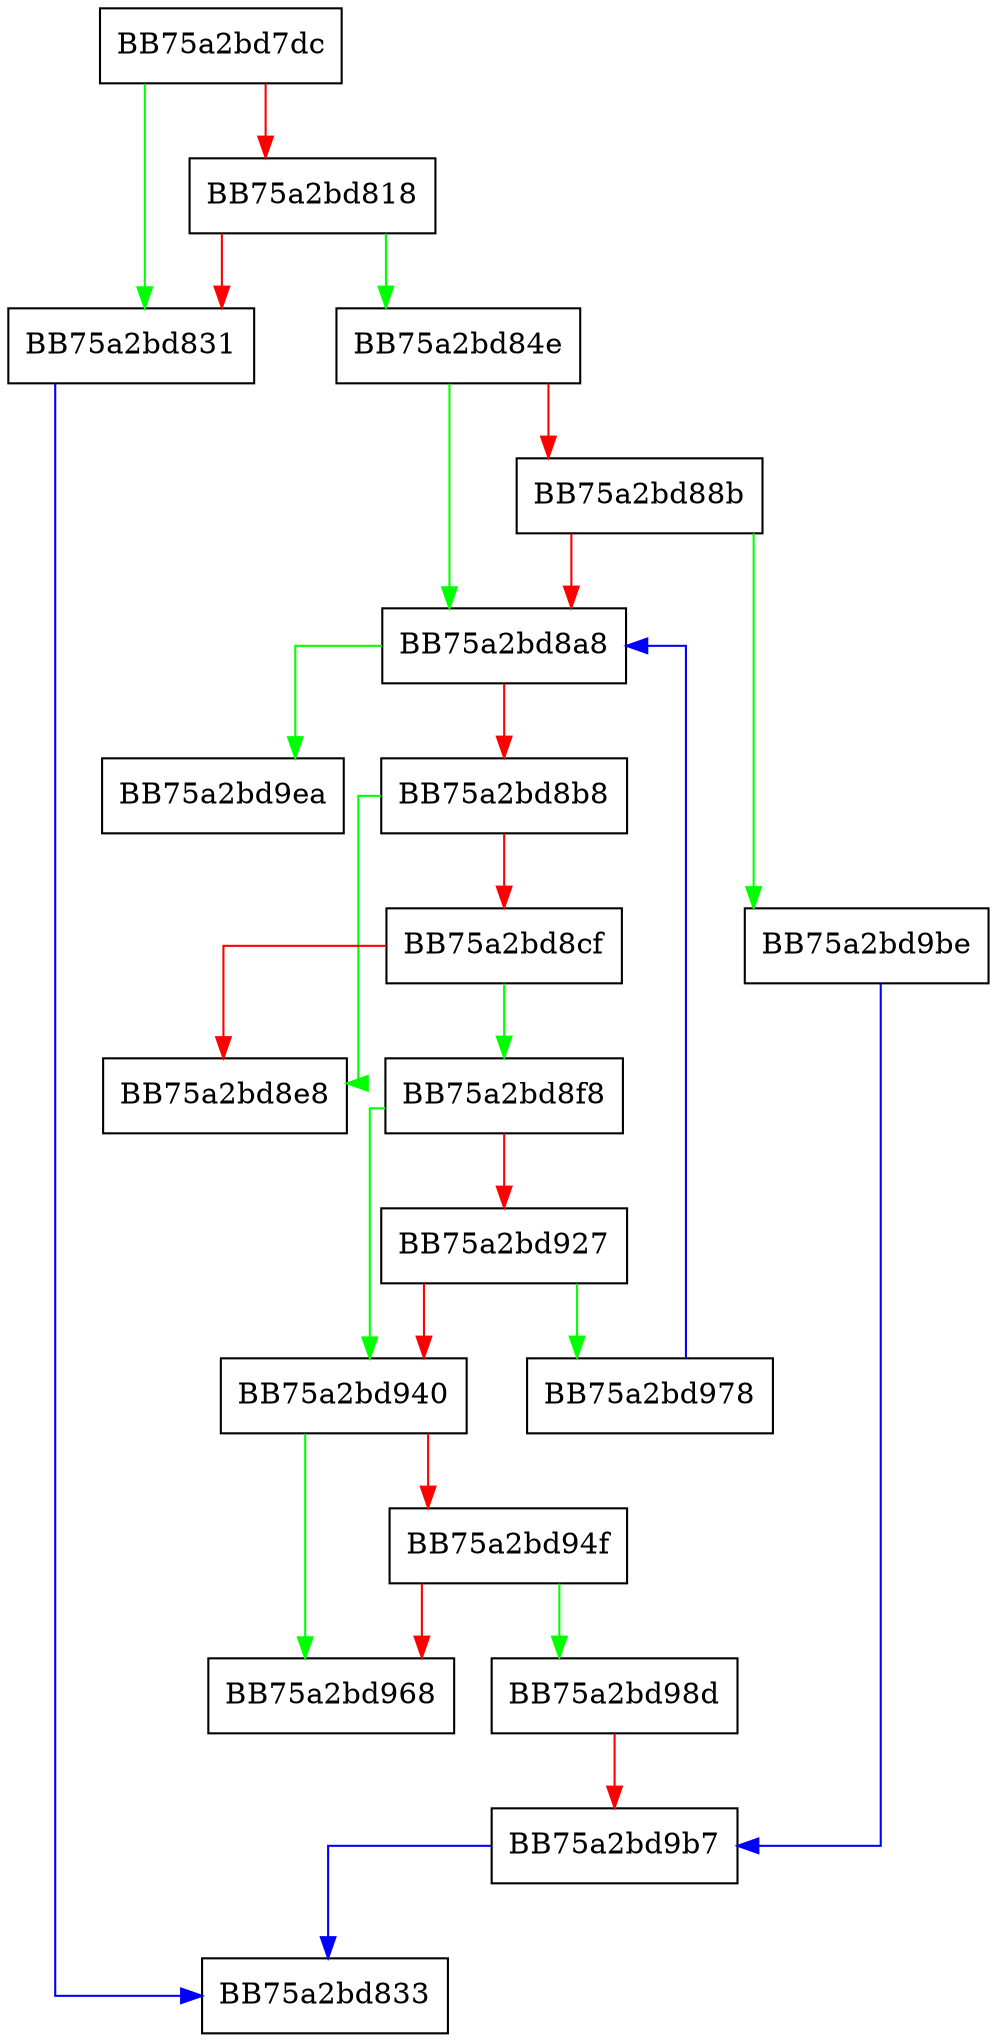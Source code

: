 digraph parse_object {
  node [shape="box"];
  graph [splines=ortho];
  BB75a2bd7dc -> BB75a2bd831 [color="green"];
  BB75a2bd7dc -> BB75a2bd818 [color="red"];
  BB75a2bd818 -> BB75a2bd84e [color="green"];
  BB75a2bd818 -> BB75a2bd831 [color="red"];
  BB75a2bd831 -> BB75a2bd833 [color="blue"];
  BB75a2bd84e -> BB75a2bd8a8 [color="green"];
  BB75a2bd84e -> BB75a2bd88b [color="red"];
  BB75a2bd88b -> BB75a2bd9be [color="green"];
  BB75a2bd88b -> BB75a2bd8a8 [color="red"];
  BB75a2bd8a8 -> BB75a2bd9ea [color="green"];
  BB75a2bd8a8 -> BB75a2bd8b8 [color="red"];
  BB75a2bd8b8 -> BB75a2bd8e8 [color="green"];
  BB75a2bd8b8 -> BB75a2bd8cf [color="red"];
  BB75a2bd8cf -> BB75a2bd8f8 [color="green"];
  BB75a2bd8cf -> BB75a2bd8e8 [color="red"];
  BB75a2bd8f8 -> BB75a2bd940 [color="green"];
  BB75a2bd8f8 -> BB75a2bd927 [color="red"];
  BB75a2bd927 -> BB75a2bd978 [color="green"];
  BB75a2bd927 -> BB75a2bd940 [color="red"];
  BB75a2bd940 -> BB75a2bd968 [color="green"];
  BB75a2bd940 -> BB75a2bd94f [color="red"];
  BB75a2bd94f -> BB75a2bd98d [color="green"];
  BB75a2bd94f -> BB75a2bd968 [color="red"];
  BB75a2bd978 -> BB75a2bd8a8 [color="blue"];
  BB75a2bd98d -> BB75a2bd9b7 [color="red"];
  BB75a2bd9b7 -> BB75a2bd833 [color="blue"];
  BB75a2bd9be -> BB75a2bd9b7 [color="blue"];
}
